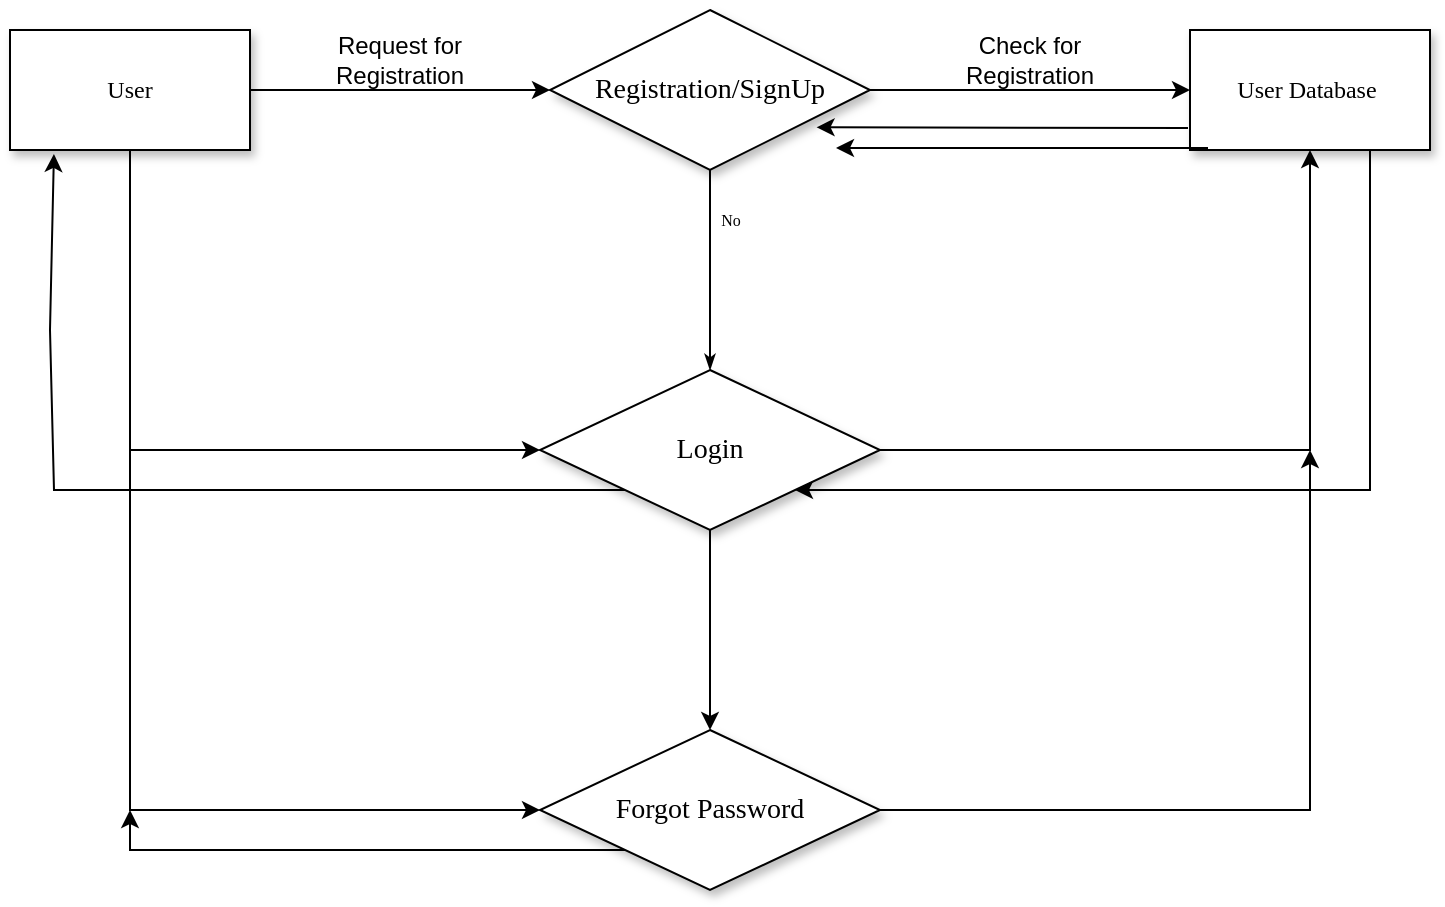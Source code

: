 <mxfile version="24.8.9">
  <diagram name="Page-1" id="edf60f1a-56cd-e834-aa8a-f176f3a09ee4">
    <mxGraphModel dx="1894" dy="420" grid="1" gridSize="10" guides="1" tooltips="1" connect="1" arrows="1" fold="1" page="1" pageScale="1" pageWidth="1100" pageHeight="850" background="none" math="0" shadow="0">
      <root>
        <mxCell id="0" />
        <mxCell id="1" parent="0" />
        <mxCell id="60e70716793133e9-4" value="&lt;font style=&quot;font-size: 12px;&quot;&gt;User Database&amp;nbsp;&lt;/font&gt;" style="rounded=0;whiteSpace=wrap;html=1;shadow=1;labelBackgroundColor=none;strokeWidth=1;fontFamily=Verdana;fontSize=8;align=center;" parent="1" vertex="1">
          <mxGeometry x="450" y="130" width="120" height="60" as="geometry" />
        </mxCell>
        <mxCell id="60e70716793133e9-37" value="No" style="edgeStyle=orthogonalEdgeStyle;rounded=0;html=1;labelBackgroundColor=none;startSize=5;endArrow=classicThin;endFill=1;endSize=5;jettySize=auto;orthogonalLoop=1;strokeWidth=1;fontFamily=Verdana;fontSize=8;entryX=0.5;entryY=0;entryDx=0;entryDy=0;exitX=0.5;exitY=1;exitDx=0;exitDy=0;" parent="1" source="60e70716793133e9-5" target="60e70716793133e9-14" edge="1">
          <mxGeometry x="-0.5" y="10" relative="1" as="geometry">
            <mxPoint as="offset" />
            <mxPoint x="210" y="220" as="sourcePoint" />
            <mxPoint x="240" y="280" as="targetPoint" />
            <Array as="points">
              <mxPoint x="210" y="280" />
            </Array>
          </mxGeometry>
        </mxCell>
        <mxCell id="60e70716793133e9-5" value="&lt;font style=&quot;font-size: 14px;&quot;&gt;Registration/SignUp&lt;/font&gt;" style="rhombus;whiteSpace=wrap;html=1;rounded=0;shadow=1;labelBackgroundColor=none;strokeWidth=1;fontFamily=Verdana;fontSize=8;align=center;" parent="1" vertex="1">
          <mxGeometry x="130" y="120" width="160" height="80" as="geometry" />
        </mxCell>
        <mxCell id="60e70716793133e9-14" value="&lt;font style=&quot;font-size: 14px;&quot;&gt;Login&lt;/font&gt;" style="rhombus;whiteSpace=wrap;html=1;rounded=0;shadow=1;labelBackgroundColor=none;strokeWidth=1;fontFamily=Verdana;fontSize=8;align=center;" parent="1" vertex="1">
          <mxGeometry x="125" y="300" width="170" height="80" as="geometry" />
        </mxCell>
        <mxCell id="83LplK4A-3-AGWnWChA2-1" value="&lt;font style=&quot;font-size: 12px;&quot;&gt;User&lt;/font&gt;" style="rounded=0;whiteSpace=wrap;html=1;shadow=1;labelBackgroundColor=none;strokeWidth=1;fontFamily=Verdana;fontSize=8;align=center;" parent="1" vertex="1">
          <mxGeometry x="-140" y="130" width="120" height="60" as="geometry" />
        </mxCell>
        <mxCell id="83LplK4A-3-AGWnWChA2-2" value="" style="endArrow=classic;html=1;rounded=0;exitX=1;exitY=0.5;exitDx=0;exitDy=0;entryX=0;entryY=0.5;entryDx=0;entryDy=0;" parent="1" source="83LplK4A-3-AGWnWChA2-1" target="60e70716793133e9-5" edge="1">
          <mxGeometry width="50" height="50" relative="1" as="geometry">
            <mxPoint x="180" y="250" as="sourcePoint" />
            <mxPoint x="230" y="200" as="targetPoint" />
          </mxGeometry>
        </mxCell>
        <mxCell id="83LplK4A-3-AGWnWChA2-3" value="" style="endArrow=classic;html=1;rounded=0;entryX=0;entryY=0.5;entryDx=0;entryDy=0;exitX=1;exitY=0.5;exitDx=0;exitDy=0;" parent="1" source="60e70716793133e9-5" target="60e70716793133e9-4" edge="1">
          <mxGeometry width="50" height="50" relative="1" as="geometry">
            <mxPoint x="180" y="250" as="sourcePoint" />
            <mxPoint x="230" y="200" as="targetPoint" />
          </mxGeometry>
        </mxCell>
        <mxCell id="83LplK4A-3-AGWnWChA2-4" value="Request for Registration" style="text;html=1;align=center;verticalAlign=middle;whiteSpace=wrap;rounded=0;" parent="1" vertex="1">
          <mxGeometry x="20" y="130" width="70" height="30" as="geometry" />
        </mxCell>
        <mxCell id="83LplK4A-3-AGWnWChA2-5" value="Check for Registration" style="text;html=1;align=center;verticalAlign=middle;whiteSpace=wrap;rounded=0;" parent="1" vertex="1">
          <mxGeometry x="340" y="130" width="60" height="30" as="geometry" />
        </mxCell>
        <mxCell id="83LplK4A-3-AGWnWChA2-6" value="&lt;font style=&quot;font-size: 14px;&quot;&gt;Forgot Password&lt;/font&gt;" style="rhombus;whiteSpace=wrap;html=1;rounded=0;shadow=1;labelBackgroundColor=none;strokeWidth=1;fontFamily=Verdana;fontSize=8;align=center;" parent="1" vertex="1">
          <mxGeometry x="125" y="480" width="170" height="80" as="geometry" />
        </mxCell>
        <mxCell id="83LplK4A-3-AGWnWChA2-7" value="" style="endArrow=classic;html=1;rounded=0;exitX=0.5;exitY=1;exitDx=0;exitDy=0;entryX=0.5;entryY=0;entryDx=0;entryDy=0;" parent="1" source="60e70716793133e9-14" target="83LplK4A-3-AGWnWChA2-6" edge="1">
          <mxGeometry width="50" height="50" relative="1" as="geometry">
            <mxPoint x="150" y="310" as="sourcePoint" />
            <mxPoint x="200" y="260" as="targetPoint" />
            <Array as="points" />
          </mxGeometry>
        </mxCell>
        <mxCell id="83LplK4A-3-AGWnWChA2-8" value="" style="endArrow=classic;html=1;rounded=0;exitX=0.5;exitY=1;exitDx=0;exitDy=0;entryX=0;entryY=0.5;entryDx=0;entryDy=0;" parent="1" source="83LplK4A-3-AGWnWChA2-1" target="60e70716793133e9-14" edge="1">
          <mxGeometry width="50" height="50" relative="1" as="geometry">
            <mxPoint x="150" y="310" as="sourcePoint" />
            <mxPoint x="200" y="260" as="targetPoint" />
            <Array as="points">
              <mxPoint x="-80" y="340" />
            </Array>
          </mxGeometry>
        </mxCell>
        <mxCell id="d2sz3rpidudHeFFH-vJ1-1" value="" style="endArrow=classic;html=1;rounded=0;exitX=1;exitY=0.5;exitDx=0;exitDy=0;entryX=0.5;entryY=1;entryDx=0;entryDy=0;" edge="1" parent="1" source="60e70716793133e9-14" target="60e70716793133e9-4">
          <mxGeometry width="50" height="50" relative="1" as="geometry">
            <mxPoint x="140" y="410" as="sourcePoint" />
            <mxPoint x="190" y="360" as="targetPoint" />
            <Array as="points">
              <mxPoint x="510" y="340" />
            </Array>
          </mxGeometry>
        </mxCell>
        <mxCell id="d2sz3rpidudHeFFH-vJ1-2" value="" style="endArrow=classic;html=1;rounded=0;entryX=0;entryY=0.5;entryDx=0;entryDy=0;" edge="1" parent="1" target="83LplK4A-3-AGWnWChA2-6">
          <mxGeometry width="50" height="50" relative="1" as="geometry">
            <mxPoint x="-80" y="340" as="sourcePoint" />
            <mxPoint x="210" y="360" as="targetPoint" />
            <Array as="points">
              <mxPoint x="-80" y="520" />
            </Array>
          </mxGeometry>
        </mxCell>
        <mxCell id="d2sz3rpidudHeFFH-vJ1-3" value="" style="endArrow=classic;html=1;rounded=0;exitX=1;exitY=0.5;exitDx=0;exitDy=0;" edge="1" parent="1" source="83LplK4A-3-AGWnWChA2-6">
          <mxGeometry width="50" height="50" relative="1" as="geometry">
            <mxPoint x="160" y="410" as="sourcePoint" />
            <mxPoint x="510" y="340" as="targetPoint" />
            <Array as="points">
              <mxPoint x="510" y="520" />
            </Array>
          </mxGeometry>
        </mxCell>
        <mxCell id="d2sz3rpidudHeFFH-vJ1-4" value="" style="endArrow=classic;html=1;rounded=0;exitX=0;exitY=1;exitDx=0;exitDy=0;entryX=0.183;entryY=1.033;entryDx=0;entryDy=0;entryPerimeter=0;" edge="1" parent="1" source="60e70716793133e9-14" target="83LplK4A-3-AGWnWChA2-1">
          <mxGeometry width="50" height="50" relative="1" as="geometry">
            <mxPoint x="160" y="410" as="sourcePoint" />
            <mxPoint x="-80" y="190" as="targetPoint" />
            <Array as="points">
              <mxPoint x="-118" y="360" />
              <mxPoint x="-120" y="280" />
            </Array>
          </mxGeometry>
        </mxCell>
        <mxCell id="d2sz3rpidudHeFFH-vJ1-5" value="" style="endArrow=classic;html=1;rounded=0;exitX=0;exitY=1;exitDx=0;exitDy=0;" edge="1" parent="1" source="83LplK4A-3-AGWnWChA2-6">
          <mxGeometry width="50" height="50" relative="1" as="geometry">
            <mxPoint x="160" y="410" as="sourcePoint" />
            <mxPoint x="-80" y="520" as="targetPoint" />
            <Array as="points">
              <mxPoint x="-80" y="540" />
            </Array>
          </mxGeometry>
        </mxCell>
        <mxCell id="d2sz3rpidudHeFFH-vJ1-6" value="" style="endArrow=classic;html=1;rounded=0;entryX=1;entryY=1;entryDx=0;entryDy=0;exitX=0.75;exitY=1;exitDx=0;exitDy=0;" edge="1" parent="1" source="60e70716793133e9-4" target="60e70716793133e9-14">
          <mxGeometry width="50" height="50" relative="1" as="geometry">
            <mxPoint x="510" y="360" as="sourcePoint" />
            <mxPoint x="210" y="360" as="targetPoint" />
            <Array as="points">
              <mxPoint x="540" y="360" />
            </Array>
          </mxGeometry>
        </mxCell>
        <mxCell id="d2sz3rpidudHeFFH-vJ1-7" value="" style="endArrow=classic;html=1;rounded=0;entryX=0.833;entryY=0.733;entryDx=0;entryDy=0;entryPerimeter=0;" edge="1" parent="1" target="60e70716793133e9-5">
          <mxGeometry width="50" height="50" relative="1" as="geometry">
            <mxPoint x="449" y="179" as="sourcePoint" />
            <mxPoint x="210" y="200" as="targetPoint" />
          </mxGeometry>
        </mxCell>
        <mxCell id="d2sz3rpidudHeFFH-vJ1-9" value="" style="endArrow=classic;html=1;rounded=0;entryX=0.833;entryY=0.733;entryDx=0;entryDy=0;entryPerimeter=0;" edge="1" parent="1">
          <mxGeometry width="50" height="50" relative="1" as="geometry">
            <mxPoint x="459" y="189" as="sourcePoint" />
            <mxPoint x="273" y="189" as="targetPoint" />
          </mxGeometry>
        </mxCell>
      </root>
    </mxGraphModel>
  </diagram>
</mxfile>
